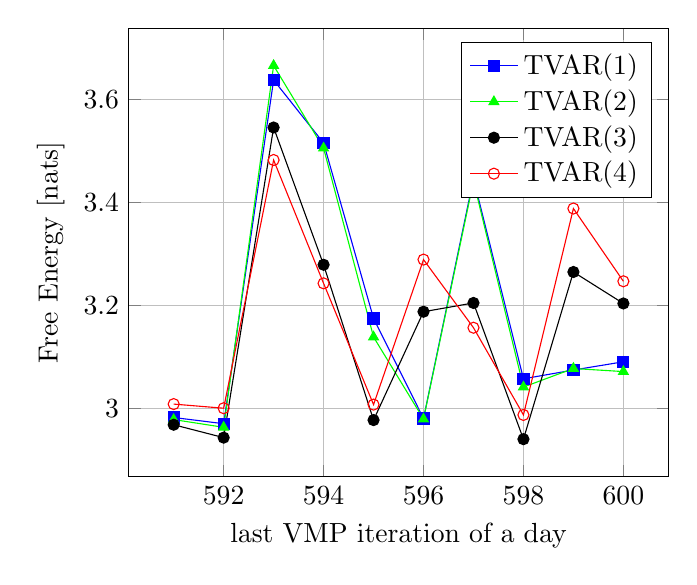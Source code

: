 \begin{tikzpicture}
\begin{axis}[xlabel={last VMP iteration of a day}, ylabel={Free Energy [nats]}, legend pos={north east}, legend cell align={{left}}, scale={1.0}, grid={major}]
    \addplot[mark={square*}, blue]
        coordinates {
            (591,2.983)
            (592,2.971)
            (593,3.637)
            (594,3.515)
            (595,3.175)
            (596,2.981)
            (597,3.446)
            (598,3.058)
            (599,3.075)
            (600,3.091)
        }
        ;
    \addlegendentry {TVAR(1)}
    \addplot[mark={triangle*}, green]
        coordinates {
            (591,2.979)
            (592,2.964)
            (593,3.665)
            (594,3.505)
            (595,3.139)
            (596,2.98)
            (597,3.441)
            (598,3.042)
            (599,3.078)
            (600,3.072)
        }
        ;
    \addlegendentry {TVAR(2)}
    \addplot[mark={*}, black]
        coordinates {
            (591,2.969)
            (592,2.944)
            (593,3.545)
            (594,3.279)
            (595,2.978)
            (596,3.188)
            (597,3.205)
            (598,2.941)
            (599,3.265)
            (600,3.204)
        }
        ;
    \addlegendentry {TVAR(3)}
    \addplot[mark={o}, red]
        coordinates {
            (591,3.009)
            (592,3.001)
            (593,3.482)
            (594,3.243)
            (595,3.008)
            (596,3.289)
            (597,3.157)
            (598,2.988)
            (599,3.388)
            (600,3.247)
        }
        ;
    \addlegendentry {TVAR(4)}
\end{axis}
\end{tikzpicture}
